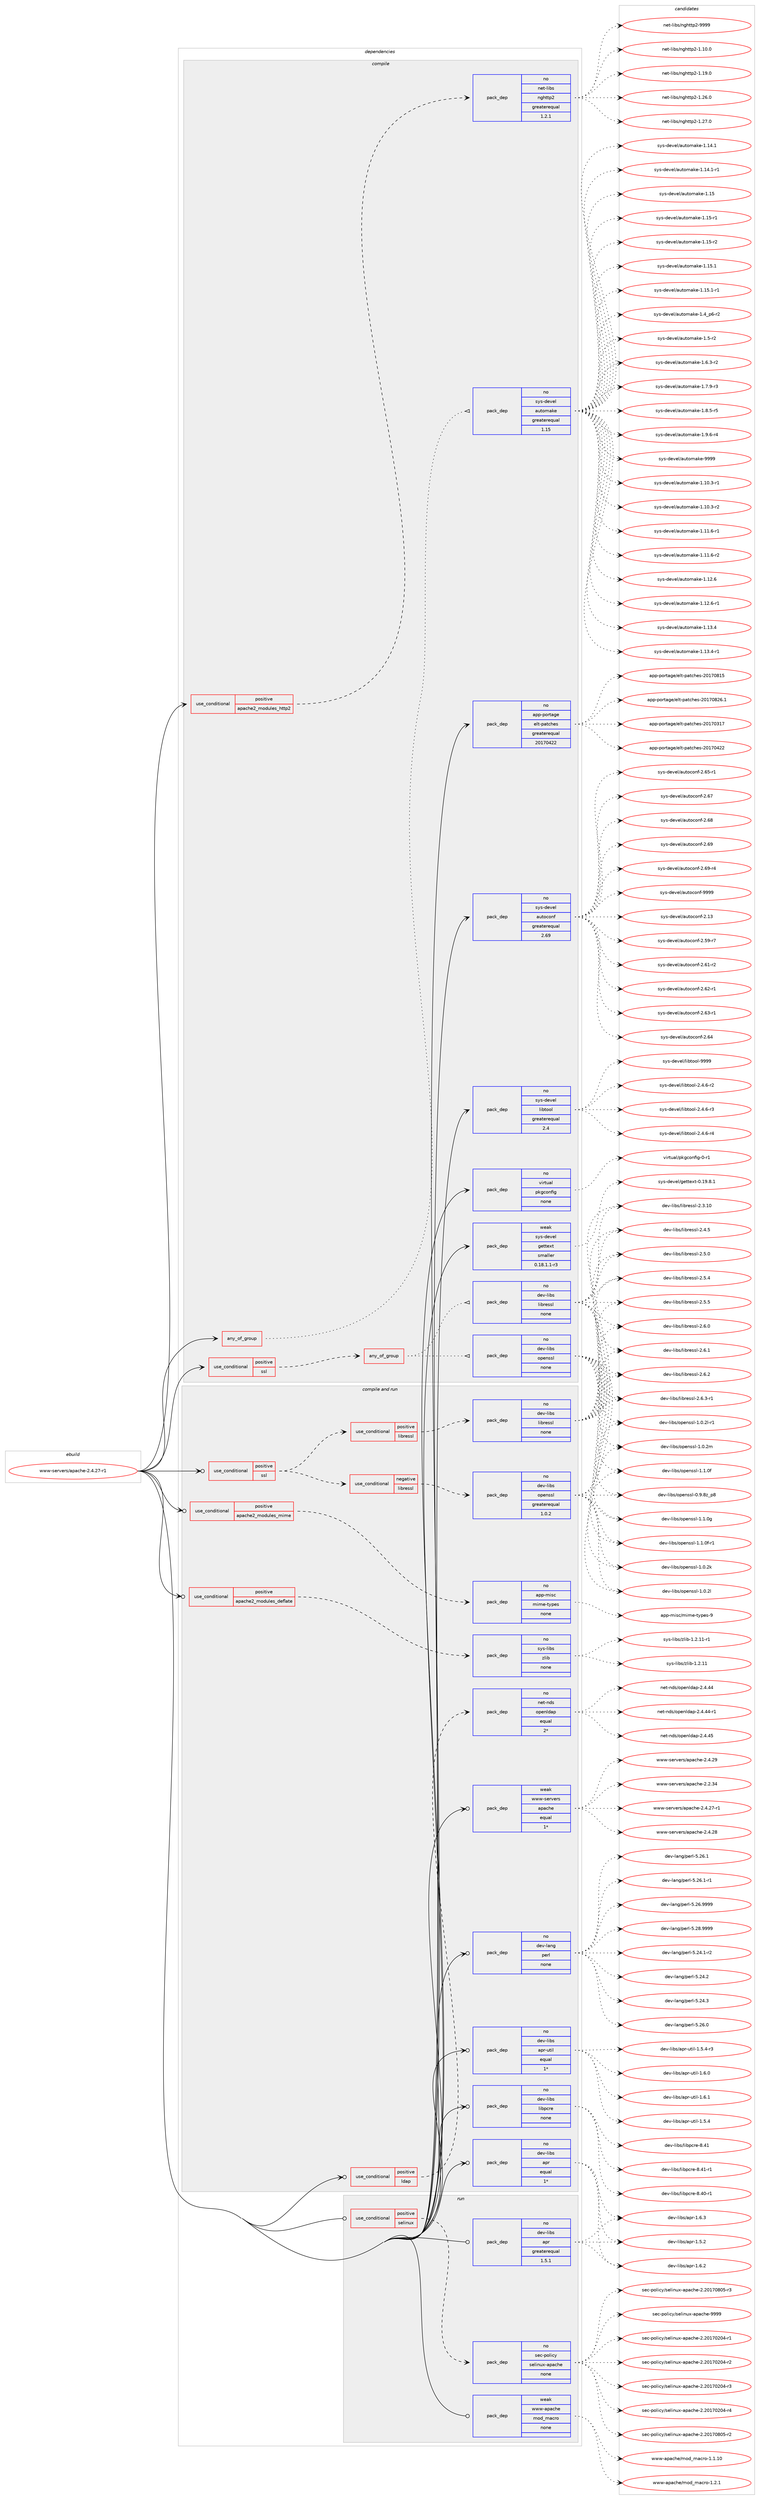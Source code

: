 digraph prolog {

# *************
# Graph options
# *************

newrank=true;
concentrate=true;
compound=true;
graph [rankdir=LR,fontname=Helvetica,fontsize=10,ranksep=1.5];#, ranksep=2.5, nodesep=0.2];
edge  [arrowhead=vee];
node  [fontname=Helvetica,fontsize=10];

# **********
# The ebuild
# **********

subgraph cluster_leftcol {
color=gray;
rank=same;
label=<<i>ebuild</i>>;
id [label="www-servers/apache-2.4.27-r1", color=red, width=4, href="../www-servers/apache-2.4.27-r1.svg"];
}

# ****************
# The dependencies
# ****************

subgraph cluster_midcol {
color=gray;
label=<<i>dependencies</i>>;
subgraph cluster_compile {
fillcolor="#eeeeee";
style=filled;
label=<<i>compile</i>>;
subgraph any8957 {
dependency506519 [label=<<TABLE BORDER="0" CELLBORDER="1" CELLSPACING="0" CELLPADDING="4"><TR><TD CELLPADDING="10">any_of_group</TD></TR></TABLE>>, shape=none, color=red];subgraph pack376715 {
dependency506520 [label=<<TABLE BORDER="0" CELLBORDER="1" CELLSPACING="0" CELLPADDING="4" WIDTH="220"><TR><TD ROWSPAN="6" CELLPADDING="30">pack_dep</TD></TR><TR><TD WIDTH="110">no</TD></TR><TR><TD>sys-devel</TD></TR><TR><TD>automake</TD></TR><TR><TD>greaterequal</TD></TR><TR><TD>1.15</TD></TR></TABLE>>, shape=none, color=blue];
}
dependency506519:e -> dependency506520:w [weight=20,style="dotted",arrowhead="oinv"];
}
id:e -> dependency506519:w [weight=20,style="solid",arrowhead="vee"];
subgraph cond120512 {
dependency506521 [label=<<TABLE BORDER="0" CELLBORDER="1" CELLSPACING="0" CELLPADDING="4"><TR><TD ROWSPAN="3" CELLPADDING="10">use_conditional</TD></TR><TR><TD>positive</TD></TR><TR><TD>apache2_modules_http2</TD></TR></TABLE>>, shape=none, color=red];
subgraph pack376716 {
dependency506522 [label=<<TABLE BORDER="0" CELLBORDER="1" CELLSPACING="0" CELLPADDING="4" WIDTH="220"><TR><TD ROWSPAN="6" CELLPADDING="30">pack_dep</TD></TR><TR><TD WIDTH="110">no</TD></TR><TR><TD>net-libs</TD></TR><TR><TD>nghttp2</TD></TR><TR><TD>greaterequal</TD></TR><TR><TD>1.2.1</TD></TR></TABLE>>, shape=none, color=blue];
}
dependency506521:e -> dependency506522:w [weight=20,style="dashed",arrowhead="vee"];
}
id:e -> dependency506521:w [weight=20,style="solid",arrowhead="vee"];
subgraph cond120513 {
dependency506523 [label=<<TABLE BORDER="0" CELLBORDER="1" CELLSPACING="0" CELLPADDING="4"><TR><TD ROWSPAN="3" CELLPADDING="10">use_conditional</TD></TR><TR><TD>positive</TD></TR><TR><TD>ssl</TD></TR></TABLE>>, shape=none, color=red];
subgraph any8958 {
dependency506524 [label=<<TABLE BORDER="0" CELLBORDER="1" CELLSPACING="0" CELLPADDING="4"><TR><TD CELLPADDING="10">any_of_group</TD></TR></TABLE>>, shape=none, color=red];subgraph pack376717 {
dependency506525 [label=<<TABLE BORDER="0" CELLBORDER="1" CELLSPACING="0" CELLPADDING="4" WIDTH="220"><TR><TD ROWSPAN="6" CELLPADDING="30">pack_dep</TD></TR><TR><TD WIDTH="110">no</TD></TR><TR><TD>dev-libs</TD></TR><TR><TD>openssl</TD></TR><TR><TD>none</TD></TR><TR><TD></TD></TR></TABLE>>, shape=none, color=blue];
}
dependency506524:e -> dependency506525:w [weight=20,style="dotted",arrowhead="oinv"];
subgraph pack376718 {
dependency506526 [label=<<TABLE BORDER="0" CELLBORDER="1" CELLSPACING="0" CELLPADDING="4" WIDTH="220"><TR><TD ROWSPAN="6" CELLPADDING="30">pack_dep</TD></TR><TR><TD WIDTH="110">no</TD></TR><TR><TD>dev-libs</TD></TR><TR><TD>libressl</TD></TR><TR><TD>none</TD></TR><TR><TD></TD></TR></TABLE>>, shape=none, color=blue];
}
dependency506524:e -> dependency506526:w [weight=20,style="dotted",arrowhead="oinv"];
}
dependency506523:e -> dependency506524:w [weight=20,style="dashed",arrowhead="vee"];
}
id:e -> dependency506523:w [weight=20,style="solid",arrowhead="vee"];
subgraph pack376719 {
dependency506527 [label=<<TABLE BORDER="0" CELLBORDER="1" CELLSPACING="0" CELLPADDING="4" WIDTH="220"><TR><TD ROWSPAN="6" CELLPADDING="30">pack_dep</TD></TR><TR><TD WIDTH="110">no</TD></TR><TR><TD>app-portage</TD></TR><TR><TD>elt-patches</TD></TR><TR><TD>greaterequal</TD></TR><TR><TD>20170422</TD></TR></TABLE>>, shape=none, color=blue];
}
id:e -> dependency506527:w [weight=20,style="solid",arrowhead="vee"];
subgraph pack376720 {
dependency506528 [label=<<TABLE BORDER="0" CELLBORDER="1" CELLSPACING="0" CELLPADDING="4" WIDTH="220"><TR><TD ROWSPAN="6" CELLPADDING="30">pack_dep</TD></TR><TR><TD WIDTH="110">no</TD></TR><TR><TD>sys-devel</TD></TR><TR><TD>autoconf</TD></TR><TR><TD>greaterequal</TD></TR><TR><TD>2.69</TD></TR></TABLE>>, shape=none, color=blue];
}
id:e -> dependency506528:w [weight=20,style="solid",arrowhead="vee"];
subgraph pack376721 {
dependency506529 [label=<<TABLE BORDER="0" CELLBORDER="1" CELLSPACING="0" CELLPADDING="4" WIDTH="220"><TR><TD ROWSPAN="6" CELLPADDING="30">pack_dep</TD></TR><TR><TD WIDTH="110">no</TD></TR><TR><TD>sys-devel</TD></TR><TR><TD>libtool</TD></TR><TR><TD>greaterequal</TD></TR><TR><TD>2.4</TD></TR></TABLE>>, shape=none, color=blue];
}
id:e -> dependency506529:w [weight=20,style="solid",arrowhead="vee"];
subgraph pack376722 {
dependency506530 [label=<<TABLE BORDER="0" CELLBORDER="1" CELLSPACING="0" CELLPADDING="4" WIDTH="220"><TR><TD ROWSPAN="6" CELLPADDING="30">pack_dep</TD></TR><TR><TD WIDTH="110">no</TD></TR><TR><TD>virtual</TD></TR><TR><TD>pkgconfig</TD></TR><TR><TD>none</TD></TR><TR><TD></TD></TR></TABLE>>, shape=none, color=blue];
}
id:e -> dependency506530:w [weight=20,style="solid",arrowhead="vee"];
subgraph pack376723 {
dependency506531 [label=<<TABLE BORDER="0" CELLBORDER="1" CELLSPACING="0" CELLPADDING="4" WIDTH="220"><TR><TD ROWSPAN="6" CELLPADDING="30">pack_dep</TD></TR><TR><TD WIDTH="110">weak</TD></TR><TR><TD>sys-devel</TD></TR><TR><TD>gettext</TD></TR><TR><TD>smaller</TD></TR><TR><TD>0.18.1.1-r3</TD></TR></TABLE>>, shape=none, color=blue];
}
id:e -> dependency506531:w [weight=20,style="solid",arrowhead="vee"];
}
subgraph cluster_compileandrun {
fillcolor="#eeeeee";
style=filled;
label=<<i>compile and run</i>>;
subgraph cond120514 {
dependency506532 [label=<<TABLE BORDER="0" CELLBORDER="1" CELLSPACING="0" CELLPADDING="4"><TR><TD ROWSPAN="3" CELLPADDING="10">use_conditional</TD></TR><TR><TD>positive</TD></TR><TR><TD>apache2_modules_deflate</TD></TR></TABLE>>, shape=none, color=red];
subgraph pack376724 {
dependency506533 [label=<<TABLE BORDER="0" CELLBORDER="1" CELLSPACING="0" CELLPADDING="4" WIDTH="220"><TR><TD ROWSPAN="6" CELLPADDING="30">pack_dep</TD></TR><TR><TD WIDTH="110">no</TD></TR><TR><TD>sys-libs</TD></TR><TR><TD>zlib</TD></TR><TR><TD>none</TD></TR><TR><TD></TD></TR></TABLE>>, shape=none, color=blue];
}
dependency506532:e -> dependency506533:w [weight=20,style="dashed",arrowhead="vee"];
}
id:e -> dependency506532:w [weight=20,style="solid",arrowhead="odotvee"];
subgraph cond120515 {
dependency506534 [label=<<TABLE BORDER="0" CELLBORDER="1" CELLSPACING="0" CELLPADDING="4"><TR><TD ROWSPAN="3" CELLPADDING="10">use_conditional</TD></TR><TR><TD>positive</TD></TR><TR><TD>apache2_modules_mime</TD></TR></TABLE>>, shape=none, color=red];
subgraph pack376725 {
dependency506535 [label=<<TABLE BORDER="0" CELLBORDER="1" CELLSPACING="0" CELLPADDING="4" WIDTH="220"><TR><TD ROWSPAN="6" CELLPADDING="30">pack_dep</TD></TR><TR><TD WIDTH="110">no</TD></TR><TR><TD>app-misc</TD></TR><TR><TD>mime-types</TD></TR><TR><TD>none</TD></TR><TR><TD></TD></TR></TABLE>>, shape=none, color=blue];
}
dependency506534:e -> dependency506535:w [weight=20,style="dashed",arrowhead="vee"];
}
id:e -> dependency506534:w [weight=20,style="solid",arrowhead="odotvee"];
subgraph cond120516 {
dependency506536 [label=<<TABLE BORDER="0" CELLBORDER="1" CELLSPACING="0" CELLPADDING="4"><TR><TD ROWSPAN="3" CELLPADDING="10">use_conditional</TD></TR><TR><TD>positive</TD></TR><TR><TD>ldap</TD></TR></TABLE>>, shape=none, color=red];
subgraph pack376726 {
dependency506537 [label=<<TABLE BORDER="0" CELLBORDER="1" CELLSPACING="0" CELLPADDING="4" WIDTH="220"><TR><TD ROWSPAN="6" CELLPADDING="30">pack_dep</TD></TR><TR><TD WIDTH="110">no</TD></TR><TR><TD>net-nds</TD></TR><TR><TD>openldap</TD></TR><TR><TD>equal</TD></TR><TR><TD>2*</TD></TR></TABLE>>, shape=none, color=blue];
}
dependency506536:e -> dependency506537:w [weight=20,style="dashed",arrowhead="vee"];
}
id:e -> dependency506536:w [weight=20,style="solid",arrowhead="odotvee"];
subgraph cond120517 {
dependency506538 [label=<<TABLE BORDER="0" CELLBORDER="1" CELLSPACING="0" CELLPADDING="4"><TR><TD ROWSPAN="3" CELLPADDING="10">use_conditional</TD></TR><TR><TD>positive</TD></TR><TR><TD>ssl</TD></TR></TABLE>>, shape=none, color=red];
subgraph cond120518 {
dependency506539 [label=<<TABLE BORDER="0" CELLBORDER="1" CELLSPACING="0" CELLPADDING="4"><TR><TD ROWSPAN="3" CELLPADDING="10">use_conditional</TD></TR><TR><TD>negative</TD></TR><TR><TD>libressl</TD></TR></TABLE>>, shape=none, color=red];
subgraph pack376727 {
dependency506540 [label=<<TABLE BORDER="0" CELLBORDER="1" CELLSPACING="0" CELLPADDING="4" WIDTH="220"><TR><TD ROWSPAN="6" CELLPADDING="30">pack_dep</TD></TR><TR><TD WIDTH="110">no</TD></TR><TR><TD>dev-libs</TD></TR><TR><TD>openssl</TD></TR><TR><TD>greaterequal</TD></TR><TR><TD>1.0.2</TD></TR></TABLE>>, shape=none, color=blue];
}
dependency506539:e -> dependency506540:w [weight=20,style="dashed",arrowhead="vee"];
}
dependency506538:e -> dependency506539:w [weight=20,style="dashed",arrowhead="vee"];
subgraph cond120519 {
dependency506541 [label=<<TABLE BORDER="0" CELLBORDER="1" CELLSPACING="0" CELLPADDING="4"><TR><TD ROWSPAN="3" CELLPADDING="10">use_conditional</TD></TR><TR><TD>positive</TD></TR><TR><TD>libressl</TD></TR></TABLE>>, shape=none, color=red];
subgraph pack376728 {
dependency506542 [label=<<TABLE BORDER="0" CELLBORDER="1" CELLSPACING="0" CELLPADDING="4" WIDTH="220"><TR><TD ROWSPAN="6" CELLPADDING="30">pack_dep</TD></TR><TR><TD WIDTH="110">no</TD></TR><TR><TD>dev-libs</TD></TR><TR><TD>libressl</TD></TR><TR><TD>none</TD></TR><TR><TD></TD></TR></TABLE>>, shape=none, color=blue];
}
dependency506541:e -> dependency506542:w [weight=20,style="dashed",arrowhead="vee"];
}
dependency506538:e -> dependency506541:w [weight=20,style="dashed",arrowhead="vee"];
}
id:e -> dependency506538:w [weight=20,style="solid",arrowhead="odotvee"];
subgraph pack376729 {
dependency506543 [label=<<TABLE BORDER="0" CELLBORDER="1" CELLSPACING="0" CELLPADDING="4" WIDTH="220"><TR><TD ROWSPAN="6" CELLPADDING="30">pack_dep</TD></TR><TR><TD WIDTH="110">no</TD></TR><TR><TD>dev-lang</TD></TR><TR><TD>perl</TD></TR><TR><TD>none</TD></TR><TR><TD></TD></TR></TABLE>>, shape=none, color=blue];
}
id:e -> dependency506543:w [weight=20,style="solid",arrowhead="odotvee"];
subgraph pack376730 {
dependency506544 [label=<<TABLE BORDER="0" CELLBORDER="1" CELLSPACING="0" CELLPADDING="4" WIDTH="220"><TR><TD ROWSPAN="6" CELLPADDING="30">pack_dep</TD></TR><TR><TD WIDTH="110">no</TD></TR><TR><TD>dev-libs</TD></TR><TR><TD>apr</TD></TR><TR><TD>equal</TD></TR><TR><TD>1*</TD></TR></TABLE>>, shape=none, color=blue];
}
id:e -> dependency506544:w [weight=20,style="solid",arrowhead="odotvee"];
subgraph pack376731 {
dependency506545 [label=<<TABLE BORDER="0" CELLBORDER="1" CELLSPACING="0" CELLPADDING="4" WIDTH="220"><TR><TD ROWSPAN="6" CELLPADDING="30">pack_dep</TD></TR><TR><TD WIDTH="110">no</TD></TR><TR><TD>dev-libs</TD></TR><TR><TD>apr-util</TD></TR><TR><TD>equal</TD></TR><TR><TD>1*</TD></TR></TABLE>>, shape=none, color=blue];
}
id:e -> dependency506545:w [weight=20,style="solid",arrowhead="odotvee"];
subgraph pack376732 {
dependency506546 [label=<<TABLE BORDER="0" CELLBORDER="1" CELLSPACING="0" CELLPADDING="4" WIDTH="220"><TR><TD ROWSPAN="6" CELLPADDING="30">pack_dep</TD></TR><TR><TD WIDTH="110">no</TD></TR><TR><TD>dev-libs</TD></TR><TR><TD>libpcre</TD></TR><TR><TD>none</TD></TR><TR><TD></TD></TR></TABLE>>, shape=none, color=blue];
}
id:e -> dependency506546:w [weight=20,style="solid",arrowhead="odotvee"];
subgraph pack376733 {
dependency506547 [label=<<TABLE BORDER="0" CELLBORDER="1" CELLSPACING="0" CELLPADDING="4" WIDTH="220"><TR><TD ROWSPAN="6" CELLPADDING="30">pack_dep</TD></TR><TR><TD WIDTH="110">weak</TD></TR><TR><TD>www-servers</TD></TR><TR><TD>apache</TD></TR><TR><TD>equal</TD></TR><TR><TD>1*</TD></TR></TABLE>>, shape=none, color=blue];
}
id:e -> dependency506547:w [weight=20,style="solid",arrowhead="odotvee"];
}
subgraph cluster_run {
fillcolor="#eeeeee";
style=filled;
label=<<i>run</i>>;
subgraph cond120520 {
dependency506548 [label=<<TABLE BORDER="0" CELLBORDER="1" CELLSPACING="0" CELLPADDING="4"><TR><TD ROWSPAN="3" CELLPADDING="10">use_conditional</TD></TR><TR><TD>positive</TD></TR><TR><TD>selinux</TD></TR></TABLE>>, shape=none, color=red];
subgraph pack376734 {
dependency506549 [label=<<TABLE BORDER="0" CELLBORDER="1" CELLSPACING="0" CELLPADDING="4" WIDTH="220"><TR><TD ROWSPAN="6" CELLPADDING="30">pack_dep</TD></TR><TR><TD WIDTH="110">no</TD></TR><TR><TD>sec-policy</TD></TR><TR><TD>selinux-apache</TD></TR><TR><TD>none</TD></TR><TR><TD></TD></TR></TABLE>>, shape=none, color=blue];
}
dependency506548:e -> dependency506549:w [weight=20,style="dashed",arrowhead="vee"];
}
id:e -> dependency506548:w [weight=20,style="solid",arrowhead="odot"];
subgraph pack376735 {
dependency506550 [label=<<TABLE BORDER="0" CELLBORDER="1" CELLSPACING="0" CELLPADDING="4" WIDTH="220"><TR><TD ROWSPAN="6" CELLPADDING="30">pack_dep</TD></TR><TR><TD WIDTH="110">no</TD></TR><TR><TD>dev-libs</TD></TR><TR><TD>apr</TD></TR><TR><TD>greaterequal</TD></TR><TR><TD>1.5.1</TD></TR></TABLE>>, shape=none, color=blue];
}
id:e -> dependency506550:w [weight=20,style="solid",arrowhead="odot"];
subgraph pack376736 {
dependency506551 [label=<<TABLE BORDER="0" CELLBORDER="1" CELLSPACING="0" CELLPADDING="4" WIDTH="220"><TR><TD ROWSPAN="6" CELLPADDING="30">pack_dep</TD></TR><TR><TD WIDTH="110">weak</TD></TR><TR><TD>www-apache</TD></TR><TR><TD>mod_macro</TD></TR><TR><TD>none</TD></TR><TR><TD></TD></TR></TABLE>>, shape=none, color=blue];
}
id:e -> dependency506551:w [weight=20,style="solid",arrowhead="odot"];
}
}

# **************
# The candidates
# **************

subgraph cluster_choices {
rank=same;
color=gray;
label=<<i>candidates</i>>;

subgraph choice376715 {
color=black;
nodesep=1;
choice11512111545100101118101108479711711611110997107101454946494846514511449 [label="sys-devel/automake-1.10.3-r1", color=red, width=4,href="../sys-devel/automake-1.10.3-r1.svg"];
choice11512111545100101118101108479711711611110997107101454946494846514511450 [label="sys-devel/automake-1.10.3-r2", color=red, width=4,href="../sys-devel/automake-1.10.3-r2.svg"];
choice11512111545100101118101108479711711611110997107101454946494946544511449 [label="sys-devel/automake-1.11.6-r1", color=red, width=4,href="../sys-devel/automake-1.11.6-r1.svg"];
choice11512111545100101118101108479711711611110997107101454946494946544511450 [label="sys-devel/automake-1.11.6-r2", color=red, width=4,href="../sys-devel/automake-1.11.6-r2.svg"];
choice1151211154510010111810110847971171161111099710710145494649504654 [label="sys-devel/automake-1.12.6", color=red, width=4,href="../sys-devel/automake-1.12.6.svg"];
choice11512111545100101118101108479711711611110997107101454946495046544511449 [label="sys-devel/automake-1.12.6-r1", color=red, width=4,href="../sys-devel/automake-1.12.6-r1.svg"];
choice1151211154510010111810110847971171161111099710710145494649514652 [label="sys-devel/automake-1.13.4", color=red, width=4,href="../sys-devel/automake-1.13.4.svg"];
choice11512111545100101118101108479711711611110997107101454946495146524511449 [label="sys-devel/automake-1.13.4-r1", color=red, width=4,href="../sys-devel/automake-1.13.4-r1.svg"];
choice1151211154510010111810110847971171161111099710710145494649524649 [label="sys-devel/automake-1.14.1", color=red, width=4,href="../sys-devel/automake-1.14.1.svg"];
choice11512111545100101118101108479711711611110997107101454946495246494511449 [label="sys-devel/automake-1.14.1-r1", color=red, width=4,href="../sys-devel/automake-1.14.1-r1.svg"];
choice115121115451001011181011084797117116111109971071014549464953 [label="sys-devel/automake-1.15", color=red, width=4,href="../sys-devel/automake-1.15.svg"];
choice1151211154510010111810110847971171161111099710710145494649534511449 [label="sys-devel/automake-1.15-r1", color=red, width=4,href="../sys-devel/automake-1.15-r1.svg"];
choice1151211154510010111810110847971171161111099710710145494649534511450 [label="sys-devel/automake-1.15-r2", color=red, width=4,href="../sys-devel/automake-1.15-r2.svg"];
choice1151211154510010111810110847971171161111099710710145494649534649 [label="sys-devel/automake-1.15.1", color=red, width=4,href="../sys-devel/automake-1.15.1.svg"];
choice11512111545100101118101108479711711611110997107101454946495346494511449 [label="sys-devel/automake-1.15.1-r1", color=red, width=4,href="../sys-devel/automake-1.15.1-r1.svg"];
choice115121115451001011181011084797117116111109971071014549465295112544511450 [label="sys-devel/automake-1.4_p6-r2", color=red, width=4,href="../sys-devel/automake-1.4_p6-r2.svg"];
choice11512111545100101118101108479711711611110997107101454946534511450 [label="sys-devel/automake-1.5-r2", color=red, width=4,href="../sys-devel/automake-1.5-r2.svg"];
choice115121115451001011181011084797117116111109971071014549465446514511450 [label="sys-devel/automake-1.6.3-r2", color=red, width=4,href="../sys-devel/automake-1.6.3-r2.svg"];
choice115121115451001011181011084797117116111109971071014549465546574511451 [label="sys-devel/automake-1.7.9-r3", color=red, width=4,href="../sys-devel/automake-1.7.9-r3.svg"];
choice115121115451001011181011084797117116111109971071014549465646534511453 [label="sys-devel/automake-1.8.5-r5", color=red, width=4,href="../sys-devel/automake-1.8.5-r5.svg"];
choice115121115451001011181011084797117116111109971071014549465746544511452 [label="sys-devel/automake-1.9.6-r4", color=red, width=4,href="../sys-devel/automake-1.9.6-r4.svg"];
choice115121115451001011181011084797117116111109971071014557575757 [label="sys-devel/automake-9999", color=red, width=4,href="../sys-devel/automake-9999.svg"];
dependency506520:e -> choice11512111545100101118101108479711711611110997107101454946494846514511449:w [style=dotted,weight="100"];
dependency506520:e -> choice11512111545100101118101108479711711611110997107101454946494846514511450:w [style=dotted,weight="100"];
dependency506520:e -> choice11512111545100101118101108479711711611110997107101454946494946544511449:w [style=dotted,weight="100"];
dependency506520:e -> choice11512111545100101118101108479711711611110997107101454946494946544511450:w [style=dotted,weight="100"];
dependency506520:e -> choice1151211154510010111810110847971171161111099710710145494649504654:w [style=dotted,weight="100"];
dependency506520:e -> choice11512111545100101118101108479711711611110997107101454946495046544511449:w [style=dotted,weight="100"];
dependency506520:e -> choice1151211154510010111810110847971171161111099710710145494649514652:w [style=dotted,weight="100"];
dependency506520:e -> choice11512111545100101118101108479711711611110997107101454946495146524511449:w [style=dotted,weight="100"];
dependency506520:e -> choice1151211154510010111810110847971171161111099710710145494649524649:w [style=dotted,weight="100"];
dependency506520:e -> choice11512111545100101118101108479711711611110997107101454946495246494511449:w [style=dotted,weight="100"];
dependency506520:e -> choice115121115451001011181011084797117116111109971071014549464953:w [style=dotted,weight="100"];
dependency506520:e -> choice1151211154510010111810110847971171161111099710710145494649534511449:w [style=dotted,weight="100"];
dependency506520:e -> choice1151211154510010111810110847971171161111099710710145494649534511450:w [style=dotted,weight="100"];
dependency506520:e -> choice1151211154510010111810110847971171161111099710710145494649534649:w [style=dotted,weight="100"];
dependency506520:e -> choice11512111545100101118101108479711711611110997107101454946495346494511449:w [style=dotted,weight="100"];
dependency506520:e -> choice115121115451001011181011084797117116111109971071014549465295112544511450:w [style=dotted,weight="100"];
dependency506520:e -> choice11512111545100101118101108479711711611110997107101454946534511450:w [style=dotted,weight="100"];
dependency506520:e -> choice115121115451001011181011084797117116111109971071014549465446514511450:w [style=dotted,weight="100"];
dependency506520:e -> choice115121115451001011181011084797117116111109971071014549465546574511451:w [style=dotted,weight="100"];
dependency506520:e -> choice115121115451001011181011084797117116111109971071014549465646534511453:w [style=dotted,weight="100"];
dependency506520:e -> choice115121115451001011181011084797117116111109971071014549465746544511452:w [style=dotted,weight="100"];
dependency506520:e -> choice115121115451001011181011084797117116111109971071014557575757:w [style=dotted,weight="100"];
}
subgraph choice376716 {
color=black;
nodesep=1;
choice1101011164510810598115471101031041161161125045494649484648 [label="net-libs/nghttp2-1.10.0", color=red, width=4,href="../net-libs/nghttp2-1.10.0.svg"];
choice1101011164510810598115471101031041161161125045494649574648 [label="net-libs/nghttp2-1.19.0", color=red, width=4,href="../net-libs/nghttp2-1.19.0.svg"];
choice1101011164510810598115471101031041161161125045494650544648 [label="net-libs/nghttp2-1.26.0", color=red, width=4,href="../net-libs/nghttp2-1.26.0.svg"];
choice1101011164510810598115471101031041161161125045494650554648 [label="net-libs/nghttp2-1.27.0", color=red, width=4,href="../net-libs/nghttp2-1.27.0.svg"];
choice110101116451081059811547110103104116116112504557575757 [label="net-libs/nghttp2-9999", color=red, width=4,href="../net-libs/nghttp2-9999.svg"];
dependency506522:e -> choice1101011164510810598115471101031041161161125045494649484648:w [style=dotted,weight="100"];
dependency506522:e -> choice1101011164510810598115471101031041161161125045494649574648:w [style=dotted,weight="100"];
dependency506522:e -> choice1101011164510810598115471101031041161161125045494650544648:w [style=dotted,weight="100"];
dependency506522:e -> choice1101011164510810598115471101031041161161125045494650554648:w [style=dotted,weight="100"];
dependency506522:e -> choice110101116451081059811547110103104116116112504557575757:w [style=dotted,weight="100"];
}
subgraph choice376717 {
color=black;
nodesep=1;
choice1001011184510810598115471111121011101151151084548465746561229511256 [label="dev-libs/openssl-0.9.8z_p8", color=red, width=4,href="../dev-libs/openssl-0.9.8z_p8.svg"];
choice100101118451081059811547111112101110115115108454946484650107 [label="dev-libs/openssl-1.0.2k", color=red, width=4,href="../dev-libs/openssl-1.0.2k.svg"];
choice100101118451081059811547111112101110115115108454946484650108 [label="dev-libs/openssl-1.0.2l", color=red, width=4,href="../dev-libs/openssl-1.0.2l.svg"];
choice1001011184510810598115471111121011101151151084549464846501084511449 [label="dev-libs/openssl-1.0.2l-r1", color=red, width=4,href="../dev-libs/openssl-1.0.2l-r1.svg"];
choice100101118451081059811547111112101110115115108454946484650109 [label="dev-libs/openssl-1.0.2m", color=red, width=4,href="../dev-libs/openssl-1.0.2m.svg"];
choice100101118451081059811547111112101110115115108454946494648102 [label="dev-libs/openssl-1.1.0f", color=red, width=4,href="../dev-libs/openssl-1.1.0f.svg"];
choice1001011184510810598115471111121011101151151084549464946481024511449 [label="dev-libs/openssl-1.1.0f-r1", color=red, width=4,href="../dev-libs/openssl-1.1.0f-r1.svg"];
choice100101118451081059811547111112101110115115108454946494648103 [label="dev-libs/openssl-1.1.0g", color=red, width=4,href="../dev-libs/openssl-1.1.0g.svg"];
dependency506525:e -> choice1001011184510810598115471111121011101151151084548465746561229511256:w [style=dotted,weight="100"];
dependency506525:e -> choice100101118451081059811547111112101110115115108454946484650107:w [style=dotted,weight="100"];
dependency506525:e -> choice100101118451081059811547111112101110115115108454946484650108:w [style=dotted,weight="100"];
dependency506525:e -> choice1001011184510810598115471111121011101151151084549464846501084511449:w [style=dotted,weight="100"];
dependency506525:e -> choice100101118451081059811547111112101110115115108454946484650109:w [style=dotted,weight="100"];
dependency506525:e -> choice100101118451081059811547111112101110115115108454946494648102:w [style=dotted,weight="100"];
dependency506525:e -> choice1001011184510810598115471111121011101151151084549464946481024511449:w [style=dotted,weight="100"];
dependency506525:e -> choice100101118451081059811547111112101110115115108454946494648103:w [style=dotted,weight="100"];
}
subgraph choice376718 {
color=black;
nodesep=1;
choice1001011184510810598115471081059811410111511510845504651464948 [label="dev-libs/libressl-2.3.10", color=red, width=4,href="../dev-libs/libressl-2.3.10.svg"];
choice10010111845108105981154710810598114101115115108455046524653 [label="dev-libs/libressl-2.4.5", color=red, width=4,href="../dev-libs/libressl-2.4.5.svg"];
choice10010111845108105981154710810598114101115115108455046534648 [label="dev-libs/libressl-2.5.0", color=red, width=4,href="../dev-libs/libressl-2.5.0.svg"];
choice10010111845108105981154710810598114101115115108455046534652 [label="dev-libs/libressl-2.5.4", color=red, width=4,href="../dev-libs/libressl-2.5.4.svg"];
choice10010111845108105981154710810598114101115115108455046534653 [label="dev-libs/libressl-2.5.5", color=red, width=4,href="../dev-libs/libressl-2.5.5.svg"];
choice10010111845108105981154710810598114101115115108455046544648 [label="dev-libs/libressl-2.6.0", color=red, width=4,href="../dev-libs/libressl-2.6.0.svg"];
choice10010111845108105981154710810598114101115115108455046544649 [label="dev-libs/libressl-2.6.1", color=red, width=4,href="../dev-libs/libressl-2.6.1.svg"];
choice10010111845108105981154710810598114101115115108455046544650 [label="dev-libs/libressl-2.6.2", color=red, width=4,href="../dev-libs/libressl-2.6.2.svg"];
choice100101118451081059811547108105981141011151151084550465446514511449 [label="dev-libs/libressl-2.6.3-r1", color=red, width=4,href="../dev-libs/libressl-2.6.3-r1.svg"];
dependency506526:e -> choice1001011184510810598115471081059811410111511510845504651464948:w [style=dotted,weight="100"];
dependency506526:e -> choice10010111845108105981154710810598114101115115108455046524653:w [style=dotted,weight="100"];
dependency506526:e -> choice10010111845108105981154710810598114101115115108455046534648:w [style=dotted,weight="100"];
dependency506526:e -> choice10010111845108105981154710810598114101115115108455046534652:w [style=dotted,weight="100"];
dependency506526:e -> choice10010111845108105981154710810598114101115115108455046534653:w [style=dotted,weight="100"];
dependency506526:e -> choice10010111845108105981154710810598114101115115108455046544648:w [style=dotted,weight="100"];
dependency506526:e -> choice10010111845108105981154710810598114101115115108455046544649:w [style=dotted,weight="100"];
dependency506526:e -> choice10010111845108105981154710810598114101115115108455046544650:w [style=dotted,weight="100"];
dependency506526:e -> choice100101118451081059811547108105981141011151151084550465446514511449:w [style=dotted,weight="100"];
}
subgraph choice376719 {
color=black;
nodesep=1;
choice97112112451121111141169710310147101108116451129711699104101115455048495548514955 [label="app-portage/elt-patches-20170317", color=red, width=4,href="../app-portage/elt-patches-20170317.svg"];
choice97112112451121111141169710310147101108116451129711699104101115455048495548525050 [label="app-portage/elt-patches-20170422", color=red, width=4,href="../app-portage/elt-patches-20170422.svg"];
choice97112112451121111141169710310147101108116451129711699104101115455048495548564953 [label="app-portage/elt-patches-20170815", color=red, width=4,href="../app-portage/elt-patches-20170815.svg"];
choice971121124511211111411697103101471011081164511297116991041011154550484955485650544649 [label="app-portage/elt-patches-20170826.1", color=red, width=4,href="../app-portage/elt-patches-20170826.1.svg"];
dependency506527:e -> choice97112112451121111141169710310147101108116451129711699104101115455048495548514955:w [style=dotted,weight="100"];
dependency506527:e -> choice97112112451121111141169710310147101108116451129711699104101115455048495548525050:w [style=dotted,weight="100"];
dependency506527:e -> choice97112112451121111141169710310147101108116451129711699104101115455048495548564953:w [style=dotted,weight="100"];
dependency506527:e -> choice971121124511211111411697103101471011081164511297116991041011154550484955485650544649:w [style=dotted,weight="100"];
}
subgraph choice376720 {
color=black;
nodesep=1;
choice115121115451001011181011084797117116111991111101024550464951 [label="sys-devel/autoconf-2.13", color=red, width=4,href="../sys-devel/autoconf-2.13.svg"];
choice1151211154510010111810110847971171161119911111010245504653574511455 [label="sys-devel/autoconf-2.59-r7", color=red, width=4,href="../sys-devel/autoconf-2.59-r7.svg"];
choice1151211154510010111810110847971171161119911111010245504654494511450 [label="sys-devel/autoconf-2.61-r2", color=red, width=4,href="../sys-devel/autoconf-2.61-r2.svg"];
choice1151211154510010111810110847971171161119911111010245504654504511449 [label="sys-devel/autoconf-2.62-r1", color=red, width=4,href="../sys-devel/autoconf-2.62-r1.svg"];
choice1151211154510010111810110847971171161119911111010245504654514511449 [label="sys-devel/autoconf-2.63-r1", color=red, width=4,href="../sys-devel/autoconf-2.63-r1.svg"];
choice115121115451001011181011084797117116111991111101024550465452 [label="sys-devel/autoconf-2.64", color=red, width=4,href="../sys-devel/autoconf-2.64.svg"];
choice1151211154510010111810110847971171161119911111010245504654534511449 [label="sys-devel/autoconf-2.65-r1", color=red, width=4,href="../sys-devel/autoconf-2.65-r1.svg"];
choice115121115451001011181011084797117116111991111101024550465455 [label="sys-devel/autoconf-2.67", color=red, width=4,href="../sys-devel/autoconf-2.67.svg"];
choice115121115451001011181011084797117116111991111101024550465456 [label="sys-devel/autoconf-2.68", color=red, width=4,href="../sys-devel/autoconf-2.68.svg"];
choice115121115451001011181011084797117116111991111101024550465457 [label="sys-devel/autoconf-2.69", color=red, width=4,href="../sys-devel/autoconf-2.69.svg"];
choice1151211154510010111810110847971171161119911111010245504654574511452 [label="sys-devel/autoconf-2.69-r4", color=red, width=4,href="../sys-devel/autoconf-2.69-r4.svg"];
choice115121115451001011181011084797117116111991111101024557575757 [label="sys-devel/autoconf-9999", color=red, width=4,href="../sys-devel/autoconf-9999.svg"];
dependency506528:e -> choice115121115451001011181011084797117116111991111101024550464951:w [style=dotted,weight="100"];
dependency506528:e -> choice1151211154510010111810110847971171161119911111010245504653574511455:w [style=dotted,weight="100"];
dependency506528:e -> choice1151211154510010111810110847971171161119911111010245504654494511450:w [style=dotted,weight="100"];
dependency506528:e -> choice1151211154510010111810110847971171161119911111010245504654504511449:w [style=dotted,weight="100"];
dependency506528:e -> choice1151211154510010111810110847971171161119911111010245504654514511449:w [style=dotted,weight="100"];
dependency506528:e -> choice115121115451001011181011084797117116111991111101024550465452:w [style=dotted,weight="100"];
dependency506528:e -> choice1151211154510010111810110847971171161119911111010245504654534511449:w [style=dotted,weight="100"];
dependency506528:e -> choice115121115451001011181011084797117116111991111101024550465455:w [style=dotted,weight="100"];
dependency506528:e -> choice115121115451001011181011084797117116111991111101024550465456:w [style=dotted,weight="100"];
dependency506528:e -> choice115121115451001011181011084797117116111991111101024550465457:w [style=dotted,weight="100"];
dependency506528:e -> choice1151211154510010111810110847971171161119911111010245504654574511452:w [style=dotted,weight="100"];
dependency506528:e -> choice115121115451001011181011084797117116111991111101024557575757:w [style=dotted,weight="100"];
}
subgraph choice376721 {
color=black;
nodesep=1;
choice1151211154510010111810110847108105981161111111084550465246544511450 [label="sys-devel/libtool-2.4.6-r2", color=red, width=4,href="../sys-devel/libtool-2.4.6-r2.svg"];
choice1151211154510010111810110847108105981161111111084550465246544511451 [label="sys-devel/libtool-2.4.6-r3", color=red, width=4,href="../sys-devel/libtool-2.4.6-r3.svg"];
choice1151211154510010111810110847108105981161111111084550465246544511452 [label="sys-devel/libtool-2.4.6-r4", color=red, width=4,href="../sys-devel/libtool-2.4.6-r4.svg"];
choice1151211154510010111810110847108105981161111111084557575757 [label="sys-devel/libtool-9999", color=red, width=4,href="../sys-devel/libtool-9999.svg"];
dependency506529:e -> choice1151211154510010111810110847108105981161111111084550465246544511450:w [style=dotted,weight="100"];
dependency506529:e -> choice1151211154510010111810110847108105981161111111084550465246544511451:w [style=dotted,weight="100"];
dependency506529:e -> choice1151211154510010111810110847108105981161111111084550465246544511452:w [style=dotted,weight="100"];
dependency506529:e -> choice1151211154510010111810110847108105981161111111084557575757:w [style=dotted,weight="100"];
}
subgraph choice376722 {
color=black;
nodesep=1;
choice11810511411611797108471121071039911111010210510345484511449 [label="virtual/pkgconfig-0-r1", color=red, width=4,href="../virtual/pkgconfig-0-r1.svg"];
dependency506530:e -> choice11810511411611797108471121071039911111010210510345484511449:w [style=dotted,weight="100"];
}
subgraph choice376723 {
color=black;
nodesep=1;
choice1151211154510010111810110847103101116116101120116454846495746564649 [label="sys-devel/gettext-0.19.8.1", color=red, width=4,href="../sys-devel/gettext-0.19.8.1.svg"];
dependency506531:e -> choice1151211154510010111810110847103101116116101120116454846495746564649:w [style=dotted,weight="100"];
}
subgraph choice376724 {
color=black;
nodesep=1;
choice1151211154510810598115471221081059845494650464949 [label="sys-libs/zlib-1.2.11", color=red, width=4,href="../sys-libs/zlib-1.2.11.svg"];
choice11512111545108105981154712210810598454946504649494511449 [label="sys-libs/zlib-1.2.11-r1", color=red, width=4,href="../sys-libs/zlib-1.2.11-r1.svg"];
dependency506533:e -> choice1151211154510810598115471221081059845494650464949:w [style=dotted,weight="100"];
dependency506533:e -> choice11512111545108105981154712210810598454946504649494511449:w [style=dotted,weight="100"];
}
subgraph choice376725 {
color=black;
nodesep=1;
choice97112112451091051159947109105109101451161211121011154557 [label="app-misc/mime-types-9", color=red, width=4,href="../app-misc/mime-types-9.svg"];
dependency506535:e -> choice97112112451091051159947109105109101451161211121011154557:w [style=dotted,weight="100"];
}
subgraph choice376726 {
color=black;
nodesep=1;
choice11010111645110100115471111121011101081009711245504652465252 [label="net-nds/openldap-2.4.44", color=red, width=4,href="../net-nds/openldap-2.4.44.svg"];
choice110101116451101001154711111210111010810097112455046524652524511449 [label="net-nds/openldap-2.4.44-r1", color=red, width=4,href="../net-nds/openldap-2.4.44-r1.svg"];
choice11010111645110100115471111121011101081009711245504652465253 [label="net-nds/openldap-2.4.45", color=red, width=4,href="../net-nds/openldap-2.4.45.svg"];
dependency506537:e -> choice11010111645110100115471111121011101081009711245504652465252:w [style=dotted,weight="100"];
dependency506537:e -> choice110101116451101001154711111210111010810097112455046524652524511449:w [style=dotted,weight="100"];
dependency506537:e -> choice11010111645110100115471111121011101081009711245504652465253:w [style=dotted,weight="100"];
}
subgraph choice376727 {
color=black;
nodesep=1;
choice1001011184510810598115471111121011101151151084548465746561229511256 [label="dev-libs/openssl-0.9.8z_p8", color=red, width=4,href="../dev-libs/openssl-0.9.8z_p8.svg"];
choice100101118451081059811547111112101110115115108454946484650107 [label="dev-libs/openssl-1.0.2k", color=red, width=4,href="../dev-libs/openssl-1.0.2k.svg"];
choice100101118451081059811547111112101110115115108454946484650108 [label="dev-libs/openssl-1.0.2l", color=red, width=4,href="../dev-libs/openssl-1.0.2l.svg"];
choice1001011184510810598115471111121011101151151084549464846501084511449 [label="dev-libs/openssl-1.0.2l-r1", color=red, width=4,href="../dev-libs/openssl-1.0.2l-r1.svg"];
choice100101118451081059811547111112101110115115108454946484650109 [label="dev-libs/openssl-1.0.2m", color=red, width=4,href="../dev-libs/openssl-1.0.2m.svg"];
choice100101118451081059811547111112101110115115108454946494648102 [label="dev-libs/openssl-1.1.0f", color=red, width=4,href="../dev-libs/openssl-1.1.0f.svg"];
choice1001011184510810598115471111121011101151151084549464946481024511449 [label="dev-libs/openssl-1.1.0f-r1", color=red, width=4,href="../dev-libs/openssl-1.1.0f-r1.svg"];
choice100101118451081059811547111112101110115115108454946494648103 [label="dev-libs/openssl-1.1.0g", color=red, width=4,href="../dev-libs/openssl-1.1.0g.svg"];
dependency506540:e -> choice1001011184510810598115471111121011101151151084548465746561229511256:w [style=dotted,weight="100"];
dependency506540:e -> choice100101118451081059811547111112101110115115108454946484650107:w [style=dotted,weight="100"];
dependency506540:e -> choice100101118451081059811547111112101110115115108454946484650108:w [style=dotted,weight="100"];
dependency506540:e -> choice1001011184510810598115471111121011101151151084549464846501084511449:w [style=dotted,weight="100"];
dependency506540:e -> choice100101118451081059811547111112101110115115108454946484650109:w [style=dotted,weight="100"];
dependency506540:e -> choice100101118451081059811547111112101110115115108454946494648102:w [style=dotted,weight="100"];
dependency506540:e -> choice1001011184510810598115471111121011101151151084549464946481024511449:w [style=dotted,weight="100"];
dependency506540:e -> choice100101118451081059811547111112101110115115108454946494648103:w [style=dotted,weight="100"];
}
subgraph choice376728 {
color=black;
nodesep=1;
choice1001011184510810598115471081059811410111511510845504651464948 [label="dev-libs/libressl-2.3.10", color=red, width=4,href="../dev-libs/libressl-2.3.10.svg"];
choice10010111845108105981154710810598114101115115108455046524653 [label="dev-libs/libressl-2.4.5", color=red, width=4,href="../dev-libs/libressl-2.4.5.svg"];
choice10010111845108105981154710810598114101115115108455046534648 [label="dev-libs/libressl-2.5.0", color=red, width=4,href="../dev-libs/libressl-2.5.0.svg"];
choice10010111845108105981154710810598114101115115108455046534652 [label="dev-libs/libressl-2.5.4", color=red, width=4,href="../dev-libs/libressl-2.5.4.svg"];
choice10010111845108105981154710810598114101115115108455046534653 [label="dev-libs/libressl-2.5.5", color=red, width=4,href="../dev-libs/libressl-2.5.5.svg"];
choice10010111845108105981154710810598114101115115108455046544648 [label="dev-libs/libressl-2.6.0", color=red, width=4,href="../dev-libs/libressl-2.6.0.svg"];
choice10010111845108105981154710810598114101115115108455046544649 [label="dev-libs/libressl-2.6.1", color=red, width=4,href="../dev-libs/libressl-2.6.1.svg"];
choice10010111845108105981154710810598114101115115108455046544650 [label="dev-libs/libressl-2.6.2", color=red, width=4,href="../dev-libs/libressl-2.6.2.svg"];
choice100101118451081059811547108105981141011151151084550465446514511449 [label="dev-libs/libressl-2.6.3-r1", color=red, width=4,href="../dev-libs/libressl-2.6.3-r1.svg"];
dependency506542:e -> choice1001011184510810598115471081059811410111511510845504651464948:w [style=dotted,weight="100"];
dependency506542:e -> choice10010111845108105981154710810598114101115115108455046524653:w [style=dotted,weight="100"];
dependency506542:e -> choice10010111845108105981154710810598114101115115108455046534648:w [style=dotted,weight="100"];
dependency506542:e -> choice10010111845108105981154710810598114101115115108455046534652:w [style=dotted,weight="100"];
dependency506542:e -> choice10010111845108105981154710810598114101115115108455046534653:w [style=dotted,weight="100"];
dependency506542:e -> choice10010111845108105981154710810598114101115115108455046544648:w [style=dotted,weight="100"];
dependency506542:e -> choice10010111845108105981154710810598114101115115108455046544649:w [style=dotted,weight="100"];
dependency506542:e -> choice10010111845108105981154710810598114101115115108455046544650:w [style=dotted,weight="100"];
dependency506542:e -> choice100101118451081059811547108105981141011151151084550465446514511449:w [style=dotted,weight="100"];
}
subgraph choice376729 {
color=black;
nodesep=1;
choice100101118451089711010347112101114108455346505246494511450 [label="dev-lang/perl-5.24.1-r2", color=red, width=4,href="../dev-lang/perl-5.24.1-r2.svg"];
choice10010111845108971101034711210111410845534650524650 [label="dev-lang/perl-5.24.2", color=red, width=4,href="../dev-lang/perl-5.24.2.svg"];
choice10010111845108971101034711210111410845534650524651 [label="dev-lang/perl-5.24.3", color=red, width=4,href="../dev-lang/perl-5.24.3.svg"];
choice10010111845108971101034711210111410845534650544648 [label="dev-lang/perl-5.26.0", color=red, width=4,href="../dev-lang/perl-5.26.0.svg"];
choice10010111845108971101034711210111410845534650544649 [label="dev-lang/perl-5.26.1", color=red, width=4,href="../dev-lang/perl-5.26.1.svg"];
choice100101118451089711010347112101114108455346505446494511449 [label="dev-lang/perl-5.26.1-r1", color=red, width=4,href="../dev-lang/perl-5.26.1-r1.svg"];
choice10010111845108971101034711210111410845534650544657575757 [label="dev-lang/perl-5.26.9999", color=red, width=4,href="../dev-lang/perl-5.26.9999.svg"];
choice10010111845108971101034711210111410845534650564657575757 [label="dev-lang/perl-5.28.9999", color=red, width=4,href="../dev-lang/perl-5.28.9999.svg"];
dependency506543:e -> choice100101118451089711010347112101114108455346505246494511450:w [style=dotted,weight="100"];
dependency506543:e -> choice10010111845108971101034711210111410845534650524650:w [style=dotted,weight="100"];
dependency506543:e -> choice10010111845108971101034711210111410845534650524651:w [style=dotted,weight="100"];
dependency506543:e -> choice10010111845108971101034711210111410845534650544648:w [style=dotted,weight="100"];
dependency506543:e -> choice10010111845108971101034711210111410845534650544649:w [style=dotted,weight="100"];
dependency506543:e -> choice100101118451089711010347112101114108455346505446494511449:w [style=dotted,weight="100"];
dependency506543:e -> choice10010111845108971101034711210111410845534650544657575757:w [style=dotted,weight="100"];
dependency506543:e -> choice10010111845108971101034711210111410845534650564657575757:w [style=dotted,weight="100"];
}
subgraph choice376730 {
color=black;
nodesep=1;
choice10010111845108105981154797112114454946534650 [label="dev-libs/apr-1.5.2", color=red, width=4,href="../dev-libs/apr-1.5.2.svg"];
choice10010111845108105981154797112114454946544650 [label="dev-libs/apr-1.6.2", color=red, width=4,href="../dev-libs/apr-1.6.2.svg"];
choice10010111845108105981154797112114454946544651 [label="dev-libs/apr-1.6.3", color=red, width=4,href="../dev-libs/apr-1.6.3.svg"];
dependency506544:e -> choice10010111845108105981154797112114454946534650:w [style=dotted,weight="100"];
dependency506544:e -> choice10010111845108105981154797112114454946544650:w [style=dotted,weight="100"];
dependency506544:e -> choice10010111845108105981154797112114454946544651:w [style=dotted,weight="100"];
}
subgraph choice376731 {
color=black;
nodesep=1;
choice1001011184510810598115479711211445117116105108454946534652 [label="dev-libs/apr-util-1.5.4", color=red, width=4,href="../dev-libs/apr-util-1.5.4.svg"];
choice10010111845108105981154797112114451171161051084549465346524511451 [label="dev-libs/apr-util-1.5.4-r3", color=red, width=4,href="../dev-libs/apr-util-1.5.4-r3.svg"];
choice1001011184510810598115479711211445117116105108454946544648 [label="dev-libs/apr-util-1.6.0", color=red, width=4,href="../dev-libs/apr-util-1.6.0.svg"];
choice1001011184510810598115479711211445117116105108454946544649 [label="dev-libs/apr-util-1.6.1", color=red, width=4,href="../dev-libs/apr-util-1.6.1.svg"];
dependency506545:e -> choice1001011184510810598115479711211445117116105108454946534652:w [style=dotted,weight="100"];
dependency506545:e -> choice10010111845108105981154797112114451171161051084549465346524511451:w [style=dotted,weight="100"];
dependency506545:e -> choice1001011184510810598115479711211445117116105108454946544648:w [style=dotted,weight="100"];
dependency506545:e -> choice1001011184510810598115479711211445117116105108454946544649:w [style=dotted,weight="100"];
}
subgraph choice376732 {
color=black;
nodesep=1;
choice100101118451081059811547108105981129911410145564652484511449 [label="dev-libs/libpcre-8.40-r1", color=red, width=4,href="../dev-libs/libpcre-8.40-r1.svg"];
choice10010111845108105981154710810598112991141014556465249 [label="dev-libs/libpcre-8.41", color=red, width=4,href="../dev-libs/libpcre-8.41.svg"];
choice100101118451081059811547108105981129911410145564652494511449 [label="dev-libs/libpcre-8.41-r1", color=red, width=4,href="../dev-libs/libpcre-8.41-r1.svg"];
dependency506546:e -> choice100101118451081059811547108105981129911410145564652484511449:w [style=dotted,weight="100"];
dependency506546:e -> choice10010111845108105981154710810598112991141014556465249:w [style=dotted,weight="100"];
dependency506546:e -> choice100101118451081059811547108105981129911410145564652494511449:w [style=dotted,weight="100"];
}
subgraph choice376733 {
color=black;
nodesep=1;
choice119119119451151011141181011141154797112979910410145504650465152 [label="www-servers/apache-2.2.34", color=red, width=4,href="../www-servers/apache-2.2.34.svg"];
choice1191191194511510111411810111411547971129799104101455046524650554511449 [label="www-servers/apache-2.4.27-r1", color=red, width=4,href="../www-servers/apache-2.4.27-r1.svg"];
choice119119119451151011141181011141154797112979910410145504652465056 [label="www-servers/apache-2.4.28", color=red, width=4,href="../www-servers/apache-2.4.28.svg"];
choice119119119451151011141181011141154797112979910410145504652465057 [label="www-servers/apache-2.4.29", color=red, width=4,href="../www-servers/apache-2.4.29.svg"];
dependency506547:e -> choice119119119451151011141181011141154797112979910410145504650465152:w [style=dotted,weight="100"];
dependency506547:e -> choice1191191194511510111411810111411547971129799104101455046524650554511449:w [style=dotted,weight="100"];
dependency506547:e -> choice119119119451151011141181011141154797112979910410145504652465056:w [style=dotted,weight="100"];
dependency506547:e -> choice119119119451151011141181011141154797112979910410145504652465057:w [style=dotted,weight="100"];
}
subgraph choice376734 {
color=black;
nodesep=1;
choice115101994511211110810599121471151011081051101171204597112979910410145504650484955485048524511449 [label="sec-policy/selinux-apache-2.20170204-r1", color=red, width=4,href="../sec-policy/selinux-apache-2.20170204-r1.svg"];
choice115101994511211110810599121471151011081051101171204597112979910410145504650484955485048524511450 [label="sec-policy/selinux-apache-2.20170204-r2", color=red, width=4,href="../sec-policy/selinux-apache-2.20170204-r2.svg"];
choice115101994511211110810599121471151011081051101171204597112979910410145504650484955485048524511451 [label="sec-policy/selinux-apache-2.20170204-r3", color=red, width=4,href="../sec-policy/selinux-apache-2.20170204-r3.svg"];
choice115101994511211110810599121471151011081051101171204597112979910410145504650484955485048524511452 [label="sec-policy/selinux-apache-2.20170204-r4", color=red, width=4,href="../sec-policy/selinux-apache-2.20170204-r4.svg"];
choice115101994511211110810599121471151011081051101171204597112979910410145504650484955485648534511450 [label="sec-policy/selinux-apache-2.20170805-r2", color=red, width=4,href="../sec-policy/selinux-apache-2.20170805-r2.svg"];
choice115101994511211110810599121471151011081051101171204597112979910410145504650484955485648534511451 [label="sec-policy/selinux-apache-2.20170805-r3", color=red, width=4,href="../sec-policy/selinux-apache-2.20170805-r3.svg"];
choice11510199451121111081059912147115101108105110117120459711297991041014557575757 [label="sec-policy/selinux-apache-9999", color=red, width=4,href="../sec-policy/selinux-apache-9999.svg"];
dependency506549:e -> choice115101994511211110810599121471151011081051101171204597112979910410145504650484955485048524511449:w [style=dotted,weight="100"];
dependency506549:e -> choice115101994511211110810599121471151011081051101171204597112979910410145504650484955485048524511450:w [style=dotted,weight="100"];
dependency506549:e -> choice115101994511211110810599121471151011081051101171204597112979910410145504650484955485048524511451:w [style=dotted,weight="100"];
dependency506549:e -> choice115101994511211110810599121471151011081051101171204597112979910410145504650484955485048524511452:w [style=dotted,weight="100"];
dependency506549:e -> choice115101994511211110810599121471151011081051101171204597112979910410145504650484955485648534511450:w [style=dotted,weight="100"];
dependency506549:e -> choice115101994511211110810599121471151011081051101171204597112979910410145504650484955485648534511451:w [style=dotted,weight="100"];
dependency506549:e -> choice11510199451121111081059912147115101108105110117120459711297991041014557575757:w [style=dotted,weight="100"];
}
subgraph choice376735 {
color=black;
nodesep=1;
choice10010111845108105981154797112114454946534650 [label="dev-libs/apr-1.5.2", color=red, width=4,href="../dev-libs/apr-1.5.2.svg"];
choice10010111845108105981154797112114454946544650 [label="dev-libs/apr-1.6.2", color=red, width=4,href="../dev-libs/apr-1.6.2.svg"];
choice10010111845108105981154797112114454946544651 [label="dev-libs/apr-1.6.3", color=red, width=4,href="../dev-libs/apr-1.6.3.svg"];
dependency506550:e -> choice10010111845108105981154797112114454946534650:w [style=dotted,weight="100"];
dependency506550:e -> choice10010111845108105981154797112114454946544650:w [style=dotted,weight="100"];
dependency506550:e -> choice10010111845108105981154797112114454946544651:w [style=dotted,weight="100"];
}
subgraph choice376736 {
color=black;
nodesep=1;
choice119119119459711297991041014710911110095109979911411145494649464948 [label="www-apache/mod_macro-1.1.10", color=red, width=4,href="../www-apache/mod_macro-1.1.10.svg"];
choice1191191194597112979910410147109111100951099799114111454946504649 [label="www-apache/mod_macro-1.2.1", color=red, width=4,href="../www-apache/mod_macro-1.2.1.svg"];
dependency506551:e -> choice119119119459711297991041014710911110095109979911411145494649464948:w [style=dotted,weight="100"];
dependency506551:e -> choice1191191194597112979910410147109111100951099799114111454946504649:w [style=dotted,weight="100"];
}
}

}
